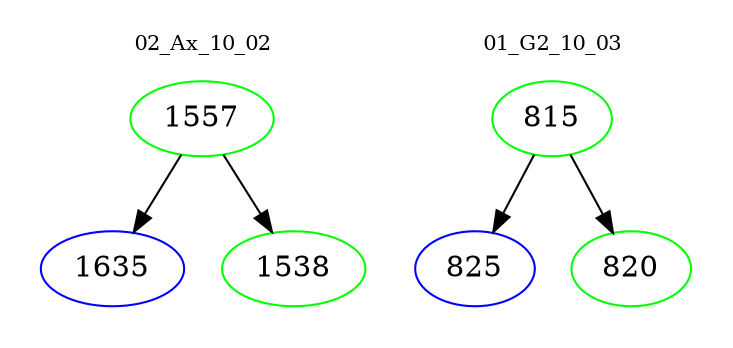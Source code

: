 digraph{
subgraph cluster_0 {
color = white
label = "02_Ax_10_02";
fontsize=10;
T0_1557 [label="1557", color="green"]
T0_1557 -> T0_1635 [color="black"]
T0_1635 [label="1635", color="blue"]
T0_1557 -> T0_1538 [color="black"]
T0_1538 [label="1538", color="green"]
}
subgraph cluster_1 {
color = white
label = "01_G2_10_03";
fontsize=10;
T1_815 [label="815", color="green"]
T1_815 -> T1_825 [color="black"]
T1_825 [label="825", color="blue"]
T1_815 -> T1_820 [color="black"]
T1_820 [label="820", color="green"]
}
}
